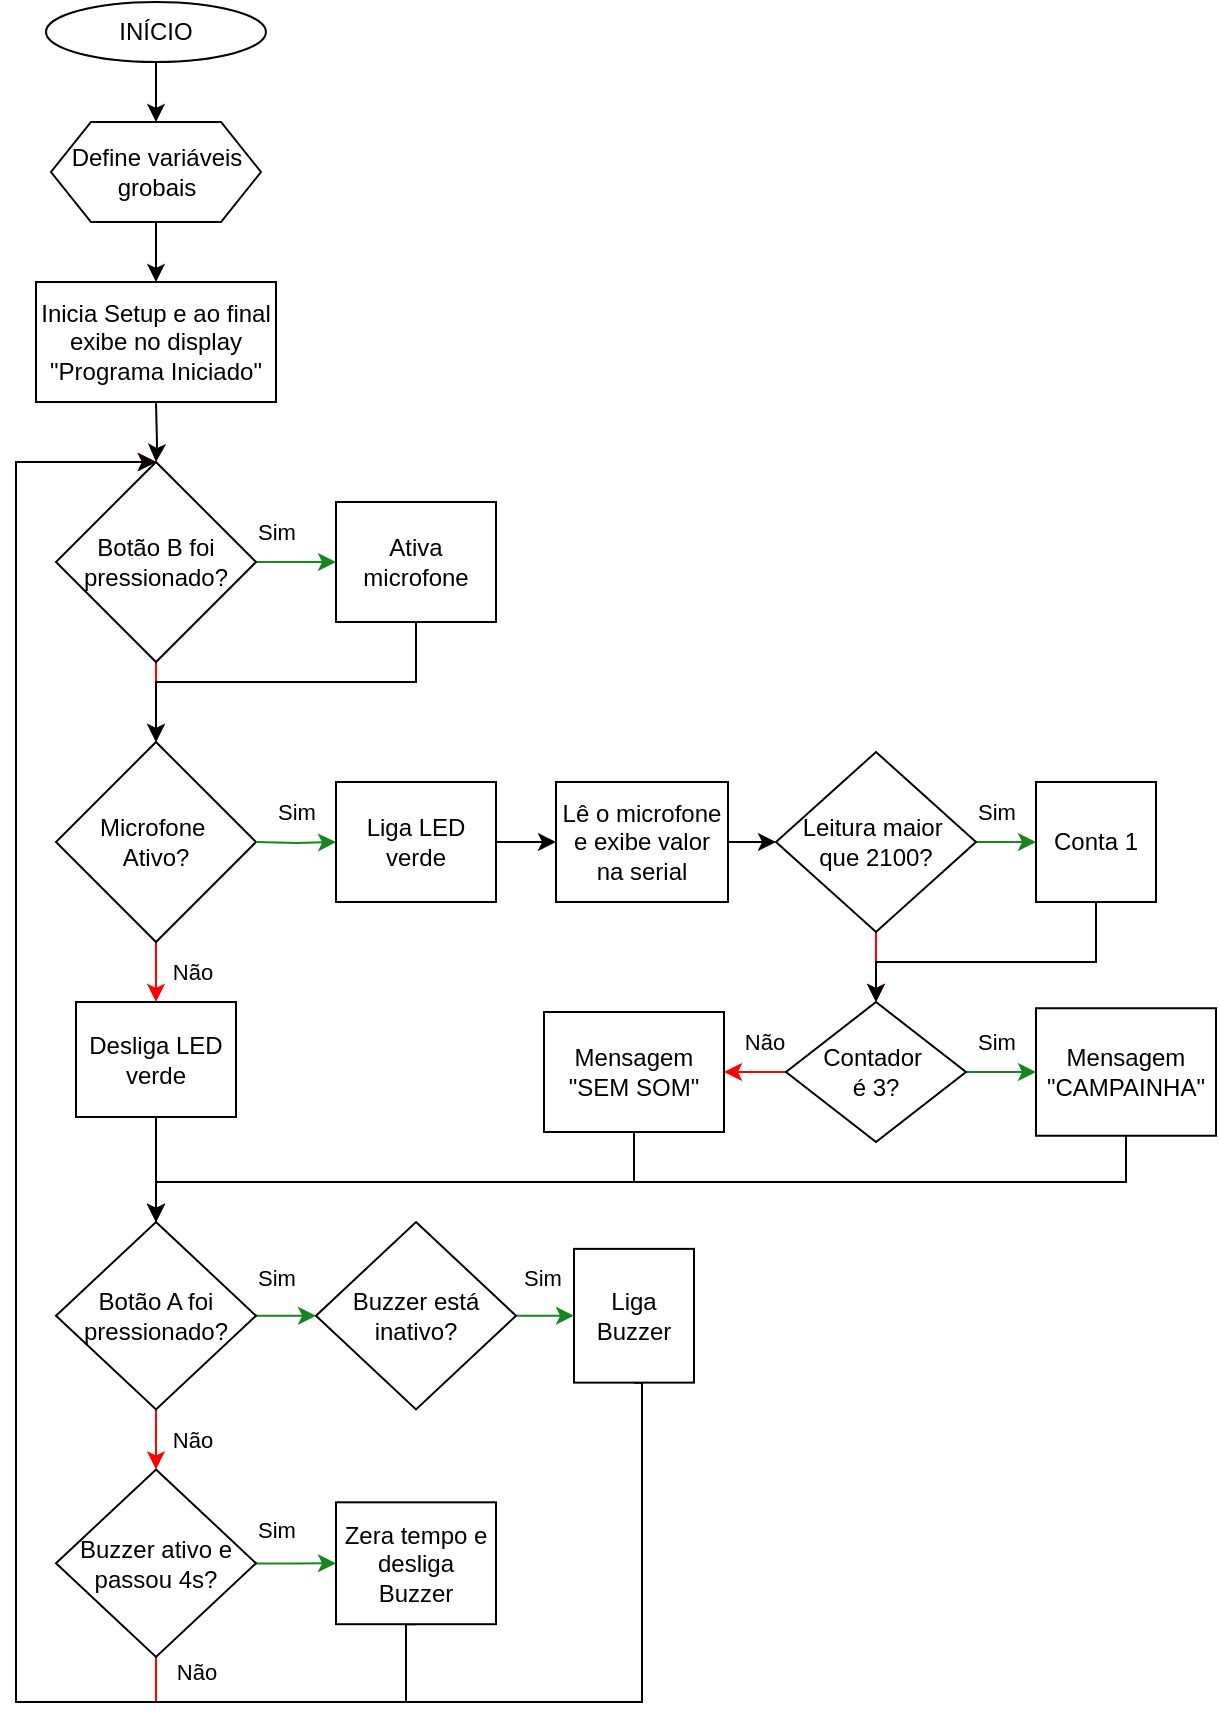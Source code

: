 <mxfile version="26.0.11">
  <diagram name="Página-1" id="T32IySePPp3KdGEvYScM">
    <mxGraphModel dx="928" dy="500" grid="1" gridSize="10" guides="1" tooltips="1" connect="1" arrows="1" fold="1" page="1" pageScale="1" pageWidth="827" pageHeight="1169" math="0" shadow="0">
      <root>
        <mxCell id="0" />
        <mxCell id="1" parent="0" />
        <mxCell id="slElvlwrPj6UMaKqWzpb-5" value="" style="edgeStyle=orthogonalEdgeStyle;rounded=0;orthogonalLoop=1;jettySize=auto;html=1;" edge="1" parent="1" source="slElvlwrPj6UMaKqWzpb-1" target="slElvlwrPj6UMaKqWzpb-4">
          <mxGeometry relative="1" as="geometry" />
        </mxCell>
        <mxCell id="slElvlwrPj6UMaKqWzpb-1" value="INÍCIO" style="ellipse;whiteSpace=wrap;html=1;" vertex="1" parent="1">
          <mxGeometry x="55" y="10" width="110" height="30" as="geometry" />
        </mxCell>
        <mxCell id="slElvlwrPj6UMaKqWzpb-7" value="" style="edgeStyle=orthogonalEdgeStyle;rounded=0;orthogonalLoop=1;jettySize=auto;html=1;" edge="1" parent="1" source="slElvlwrPj6UMaKqWzpb-4" target="slElvlwrPj6UMaKqWzpb-6">
          <mxGeometry relative="1" as="geometry" />
        </mxCell>
        <mxCell id="slElvlwrPj6UMaKqWzpb-4" value="Define variáveis grobais" style="shape=hexagon;perimeter=hexagonPerimeter2;whiteSpace=wrap;html=1;fixedSize=1;" vertex="1" parent="1">
          <mxGeometry x="57.5" y="70" width="105" height="50" as="geometry" />
        </mxCell>
        <mxCell id="slElvlwrPj6UMaKqWzpb-6" value="Inicia Setup&amp;nbsp;&lt;span style=&quot;background-color: transparent; color: light-dark(rgb(0, 0, 0), rgb(255, 255, 255));&quot;&gt;e ao final exibe no display &quot;Programa Iniciado&quot;&lt;/span&gt;" style="whiteSpace=wrap;html=1;" vertex="1" parent="1">
          <mxGeometry x="50" y="150" width="120" height="60" as="geometry" />
        </mxCell>
        <mxCell id="slElvlwrPj6UMaKqWzpb-11" value="" style="edgeStyle=orthogonalEdgeStyle;rounded=0;orthogonalLoop=1;jettySize=auto;html=1;" edge="1" parent="1" target="slElvlwrPj6UMaKqWzpb-10">
          <mxGeometry relative="1" as="geometry">
            <mxPoint x="110" y="210" as="sourcePoint" />
          </mxGeometry>
        </mxCell>
        <mxCell id="slElvlwrPj6UMaKqWzpb-13" value="" style="edgeStyle=orthogonalEdgeStyle;rounded=0;orthogonalLoop=1;jettySize=auto;html=1;strokeColor=#18861F;" edge="1" parent="1" source="slElvlwrPj6UMaKqWzpb-10" target="slElvlwrPj6UMaKqWzpb-12">
          <mxGeometry relative="1" as="geometry" />
        </mxCell>
        <mxCell id="slElvlwrPj6UMaKqWzpb-23" value="" style="edgeStyle=orthogonalEdgeStyle;shape=connector;rounded=0;orthogonalLoop=1;jettySize=auto;html=1;strokeColor=#FF0000;align=center;verticalAlign=middle;fontFamily=Helvetica;fontSize=11;fontColor=default;labelBackgroundColor=default;endArrow=classic;" edge="1" parent="1" source="slElvlwrPj6UMaKqWzpb-10" target="slElvlwrPj6UMaKqWzpb-22">
          <mxGeometry relative="1" as="geometry" />
        </mxCell>
        <mxCell id="slElvlwrPj6UMaKqWzpb-10" value="Botão B foi pressionado?" style="rhombus;whiteSpace=wrap;html=1;" vertex="1" parent="1">
          <mxGeometry x="60" y="240" width="100" height="100" as="geometry" />
        </mxCell>
        <mxCell id="slElvlwrPj6UMaKqWzpb-24" style="edgeStyle=orthogonalEdgeStyle;shape=connector;rounded=0;orthogonalLoop=1;jettySize=auto;html=1;exitX=0.5;exitY=1;exitDx=0;exitDy=0;entryX=0.5;entryY=0;entryDx=0;entryDy=0;strokeColor=default;align=center;verticalAlign=middle;fontFamily=Helvetica;fontSize=11;fontColor=default;labelBackgroundColor=default;endArrow=classic;" edge="1" parent="1" source="slElvlwrPj6UMaKqWzpb-12" target="slElvlwrPj6UMaKqWzpb-22">
          <mxGeometry relative="1" as="geometry" />
        </mxCell>
        <mxCell id="slElvlwrPj6UMaKqWzpb-12" value="Ativa microfone" style="whiteSpace=wrap;html=1;" vertex="1" parent="1">
          <mxGeometry x="200" y="260" width="80" height="60" as="geometry" />
        </mxCell>
        <mxCell id="slElvlwrPj6UMaKqWzpb-14" value="Sim" style="text;html=1;align=center;verticalAlign=middle;resizable=0;points=[];autosize=1;strokeColor=none;fillColor=none;fontFamily=Helvetica;fontSize=11;fontColor=default;labelBackgroundColor=default;" vertex="1" parent="1">
          <mxGeometry x="150" y="260" width="40" height="30" as="geometry" />
        </mxCell>
        <mxCell id="slElvlwrPj6UMaKqWzpb-42" value="" style="edgeStyle=orthogonalEdgeStyle;shape=connector;rounded=0;orthogonalLoop=1;jettySize=auto;html=1;strokeColor=light-dark(#FF0000,#EDEDED);align=center;verticalAlign=middle;fontFamily=Helvetica;fontSize=11;fontColor=default;labelBackgroundColor=default;endArrow=classic;" edge="1" parent="1" source="slElvlwrPj6UMaKqWzpb-22" target="slElvlwrPj6UMaKqWzpb-41">
          <mxGeometry relative="1" as="geometry" />
        </mxCell>
        <mxCell id="slElvlwrPj6UMaKqWzpb-22" value="Microfone&amp;nbsp;&lt;div&gt;Ativo?&lt;/div&gt;" style="rhombus;whiteSpace=wrap;html=1;" vertex="1" parent="1">
          <mxGeometry x="60" y="380" width="100" height="100" as="geometry" />
        </mxCell>
        <mxCell id="slElvlwrPj6UMaKqWzpb-25" value="" style="edgeStyle=orthogonalEdgeStyle;rounded=0;orthogonalLoop=1;jettySize=auto;html=1;fontColor=light-dark(#030c03, #ededed);strokeColor=light-dark(#18861F,#EDEDED);" edge="1" parent="1">
          <mxGeometry relative="1" as="geometry">
            <mxPoint x="160" y="430" as="sourcePoint" />
            <mxPoint x="200" y="430" as="targetPoint" />
          </mxGeometry>
        </mxCell>
        <mxCell id="slElvlwrPj6UMaKqWzpb-26" value="Sim" style="text;html=1;align=center;verticalAlign=middle;resizable=0;points=[];autosize=1;strokeColor=none;fillColor=none;fontFamily=Helvetica;fontSize=11;fontColor=default;labelBackgroundColor=default;" vertex="1" parent="1">
          <mxGeometry x="160" y="400" width="40" height="30" as="geometry" />
        </mxCell>
        <mxCell id="slElvlwrPj6UMaKqWzpb-29" value="" style="edgeStyle=orthogonalEdgeStyle;shape=connector;rounded=0;orthogonalLoop=1;jettySize=auto;html=1;strokeColor=default;align=center;verticalAlign=middle;fontFamily=Helvetica;fontSize=11;fontColor=default;labelBackgroundColor=default;endArrow=classic;" edge="1" parent="1" source="slElvlwrPj6UMaKqWzpb-27" target="slElvlwrPj6UMaKqWzpb-28">
          <mxGeometry relative="1" as="geometry" />
        </mxCell>
        <mxCell id="slElvlwrPj6UMaKqWzpb-27" value="Liga LED verde" style="whiteSpace=wrap;html=1;" vertex="1" parent="1">
          <mxGeometry x="200" y="400" width="80" height="60" as="geometry" />
        </mxCell>
        <mxCell id="slElvlwrPj6UMaKqWzpb-31" value="" style="edgeStyle=orthogonalEdgeStyle;shape=connector;rounded=0;orthogonalLoop=1;jettySize=auto;html=1;strokeColor=default;align=center;verticalAlign=middle;fontFamily=Helvetica;fontSize=11;fontColor=default;labelBackgroundColor=default;endArrow=classic;" edge="1" parent="1" source="slElvlwrPj6UMaKqWzpb-28" target="slElvlwrPj6UMaKqWzpb-30">
          <mxGeometry relative="1" as="geometry" />
        </mxCell>
        <mxCell id="slElvlwrPj6UMaKqWzpb-28" value="Lê o microfone e exibe valor na serial" style="whiteSpace=wrap;html=1;" vertex="1" parent="1">
          <mxGeometry x="310" y="400" width="86" height="60" as="geometry" />
        </mxCell>
        <mxCell id="slElvlwrPj6UMaKqWzpb-33" value="" style="edgeStyle=orthogonalEdgeStyle;shape=connector;rounded=0;orthogonalLoop=1;jettySize=auto;html=1;strokeColor=#18861F;align=center;verticalAlign=middle;fontFamily=Helvetica;fontSize=11;fontColor=default;labelBackgroundColor=default;endArrow=classic;" edge="1" parent="1" source="slElvlwrPj6UMaKqWzpb-30" target="slElvlwrPj6UMaKqWzpb-32">
          <mxGeometry relative="1" as="geometry" />
        </mxCell>
        <mxCell id="slElvlwrPj6UMaKqWzpb-36" value="" style="edgeStyle=orthogonalEdgeStyle;shape=connector;rounded=0;orthogonalLoop=1;jettySize=auto;html=1;strokeColor=#FF0000;align=center;verticalAlign=middle;fontFamily=Helvetica;fontSize=11;fontColor=default;labelBackgroundColor=default;endArrow=classic;" edge="1" parent="1" source="slElvlwrPj6UMaKqWzpb-30" target="slElvlwrPj6UMaKqWzpb-35">
          <mxGeometry relative="1" as="geometry" />
        </mxCell>
        <mxCell id="slElvlwrPj6UMaKqWzpb-30" value="Leitura maior&amp;nbsp;&lt;div&gt;que 2100?&lt;/div&gt;" style="rhombus;whiteSpace=wrap;html=1;" vertex="1" parent="1">
          <mxGeometry x="420" y="385" width="100" height="90" as="geometry" />
        </mxCell>
        <mxCell id="slElvlwrPj6UMaKqWzpb-37" style="edgeStyle=orthogonalEdgeStyle;shape=connector;rounded=0;orthogonalLoop=1;jettySize=auto;html=1;exitX=0.5;exitY=1;exitDx=0;exitDy=0;entryX=0.5;entryY=0;entryDx=0;entryDy=0;strokeColor=default;align=center;verticalAlign=middle;fontFamily=Helvetica;fontSize=11;fontColor=default;labelBackgroundColor=default;endArrow=classic;" edge="1" parent="1" source="slElvlwrPj6UMaKqWzpb-32" target="slElvlwrPj6UMaKqWzpb-35">
          <mxGeometry relative="1" as="geometry">
            <Array as="points">
              <mxPoint x="580" y="490" />
              <mxPoint x="470" y="490" />
            </Array>
          </mxGeometry>
        </mxCell>
        <mxCell id="slElvlwrPj6UMaKqWzpb-32" value="Conta 1" style="whiteSpace=wrap;html=1;" vertex="1" parent="1">
          <mxGeometry x="550" y="400" width="60" height="60" as="geometry" />
        </mxCell>
        <mxCell id="slElvlwrPj6UMaKqWzpb-34" value="Sim" style="text;html=1;align=center;verticalAlign=middle;resizable=0;points=[];autosize=1;strokeColor=none;fillColor=none;fontFamily=Helvetica;fontSize=11;fontColor=default;labelBackgroundColor=default;" vertex="1" parent="1">
          <mxGeometry x="510" y="400" width="40" height="30" as="geometry" />
        </mxCell>
        <mxCell id="slElvlwrPj6UMaKqWzpb-39" value="" style="edgeStyle=orthogonalEdgeStyle;shape=connector;rounded=0;orthogonalLoop=1;jettySize=auto;html=1;strokeColor=#18861F;align=center;verticalAlign=middle;fontFamily=Helvetica;fontSize=11;fontColor=default;labelBackgroundColor=default;endArrow=classic;" edge="1" parent="1" source="slElvlwrPj6UMaKqWzpb-35" target="slElvlwrPj6UMaKqWzpb-38">
          <mxGeometry relative="1" as="geometry" />
        </mxCell>
        <mxCell id="slElvlwrPj6UMaKqWzpb-47" value="" style="edgeStyle=orthogonalEdgeStyle;shape=connector;rounded=0;orthogonalLoop=1;jettySize=auto;html=1;strokeColor=#FF0000;align=center;verticalAlign=middle;fontFamily=Helvetica;fontSize=11;fontColor=default;labelBackgroundColor=default;endArrow=classic;" edge="1" parent="1" source="slElvlwrPj6UMaKqWzpb-35" target="slElvlwrPj6UMaKqWzpb-46">
          <mxGeometry relative="1" as="geometry" />
        </mxCell>
        <mxCell id="slElvlwrPj6UMaKqWzpb-35" value="Contador&amp;nbsp;&lt;div&gt;é 3?&lt;/div&gt;" style="rhombus;whiteSpace=wrap;html=1;" vertex="1" parent="1">
          <mxGeometry x="425" y="510" width="90" height="70" as="geometry" />
        </mxCell>
        <mxCell id="slElvlwrPj6UMaKqWzpb-53" style="edgeStyle=orthogonalEdgeStyle;shape=connector;rounded=0;orthogonalLoop=1;jettySize=auto;html=1;exitX=0.5;exitY=1;exitDx=0;exitDy=0;entryX=0.5;entryY=0;entryDx=0;entryDy=0;strokeColor=default;align=center;verticalAlign=middle;fontFamily=Helvetica;fontSize=11;fontColor=default;labelBackgroundColor=default;endArrow=classic;" edge="1" parent="1" source="slElvlwrPj6UMaKqWzpb-38" target="slElvlwrPj6UMaKqWzpb-50">
          <mxGeometry relative="1" as="geometry">
            <Array as="points">
              <mxPoint x="595" y="600" />
              <mxPoint x="110" y="600" />
            </Array>
          </mxGeometry>
        </mxCell>
        <mxCell id="slElvlwrPj6UMaKqWzpb-38" value="Mensagem&lt;div&gt;&lt;span style=&quot;background-color: transparent; color: light-dark(rgb(0, 0, 0), rgb(255, 255, 255));&quot;&gt;&quot;CAMPAINHA&quot;&lt;/span&gt;&lt;/div&gt;" style="whiteSpace=wrap;html=1;" vertex="1" parent="1">
          <mxGeometry x="550" y="513.12" width="90" height="63.75" as="geometry" />
        </mxCell>
        <mxCell id="slElvlwrPj6UMaKqWzpb-40" value="Sim" style="text;html=1;align=center;verticalAlign=middle;resizable=0;points=[];autosize=1;strokeColor=none;fillColor=none;fontFamily=Helvetica;fontSize=11;fontColor=default;labelBackgroundColor=default;" vertex="1" parent="1">
          <mxGeometry x="510" y="515" width="40" height="30" as="geometry" />
        </mxCell>
        <mxCell id="slElvlwrPj6UMaKqWzpb-51" value="" style="edgeStyle=orthogonalEdgeStyle;shape=connector;rounded=0;orthogonalLoop=1;jettySize=auto;html=1;strokeColor=default;align=center;verticalAlign=middle;fontFamily=Helvetica;fontSize=11;fontColor=default;labelBackgroundColor=default;endArrow=classic;" edge="1" parent="1" source="slElvlwrPj6UMaKqWzpb-41" target="slElvlwrPj6UMaKqWzpb-50">
          <mxGeometry relative="1" as="geometry" />
        </mxCell>
        <mxCell id="slElvlwrPj6UMaKqWzpb-41" value="Desliga LED verde" style="whiteSpace=wrap;html=1;" vertex="1" parent="1">
          <mxGeometry x="70" y="510" width="80" height="57.5" as="geometry" />
        </mxCell>
        <mxCell id="slElvlwrPj6UMaKqWzpb-43" value="Não" style="text;html=1;align=center;verticalAlign=middle;resizable=0;points=[];autosize=1;strokeColor=none;fillColor=none;fontFamily=Helvetica;fontSize=11;fontColor=default;labelBackgroundColor=default;" vertex="1" parent="1">
          <mxGeometry x="108" y="480" width="40" height="30" as="geometry" />
        </mxCell>
        <mxCell id="slElvlwrPj6UMaKqWzpb-55" style="edgeStyle=orthogonalEdgeStyle;shape=connector;rounded=0;orthogonalLoop=1;jettySize=auto;html=1;exitX=0.5;exitY=1;exitDx=0;exitDy=0;entryX=0.5;entryY=0;entryDx=0;entryDy=0;strokeColor=default;align=center;verticalAlign=middle;fontFamily=Helvetica;fontSize=11;fontColor=default;labelBackgroundColor=default;endArrow=classic;" edge="1" parent="1" source="slElvlwrPj6UMaKqWzpb-46" target="slElvlwrPj6UMaKqWzpb-50">
          <mxGeometry relative="1" as="geometry">
            <Array as="points">
              <mxPoint x="349" y="600" />
              <mxPoint x="110" y="600" />
            </Array>
          </mxGeometry>
        </mxCell>
        <mxCell id="slElvlwrPj6UMaKqWzpb-46" value="Mensagem&lt;div&gt;&lt;span style=&quot;background-color: transparent; color: light-dark(rgb(0, 0, 0), rgb(255, 255, 255));&quot;&gt;&quot;SEM SOM&quot;&lt;/span&gt;&lt;/div&gt;" style="whiteSpace=wrap;html=1;" vertex="1" parent="1">
          <mxGeometry x="304" y="515" width="90" height="60" as="geometry" />
        </mxCell>
        <mxCell id="slElvlwrPj6UMaKqWzpb-48" value="Não" style="text;html=1;align=center;verticalAlign=middle;resizable=0;points=[];autosize=1;strokeColor=none;fillColor=none;fontFamily=Helvetica;fontSize=11;fontColor=default;labelBackgroundColor=default;" vertex="1" parent="1">
          <mxGeometry x="394" y="515" width="40" height="30" as="geometry" />
        </mxCell>
        <mxCell id="slElvlwrPj6UMaKqWzpb-59" value="" style="edgeStyle=orthogonalEdgeStyle;shape=connector;rounded=0;orthogonalLoop=1;jettySize=auto;html=1;strokeColor=#18861F;align=center;verticalAlign=middle;fontFamily=Helvetica;fontSize=11;fontColor=default;labelBackgroundColor=default;endArrow=classic;" edge="1" parent="1" source="slElvlwrPj6UMaKqWzpb-50" target="slElvlwrPj6UMaKqWzpb-58">
          <mxGeometry relative="1" as="geometry" />
        </mxCell>
        <mxCell id="slElvlwrPj6UMaKqWzpb-65" value="" style="edgeStyle=orthogonalEdgeStyle;shape=connector;rounded=0;orthogonalLoop=1;jettySize=auto;html=1;strokeColor=#FF0000;align=center;verticalAlign=middle;fontFamily=Helvetica;fontSize=11;fontColor=default;labelBackgroundColor=default;endArrow=classic;" edge="1" parent="1" source="slElvlwrPj6UMaKqWzpb-50" target="slElvlwrPj6UMaKqWzpb-64">
          <mxGeometry relative="1" as="geometry" />
        </mxCell>
        <mxCell id="slElvlwrPj6UMaKqWzpb-50" value="Botão A foi pressionado?" style="rhombus;whiteSpace=wrap;html=1;" vertex="1" parent="1">
          <mxGeometry x="60" y="620" width="100" height="93.75" as="geometry" />
        </mxCell>
        <mxCell id="slElvlwrPj6UMaKqWzpb-61" value="" style="edgeStyle=orthogonalEdgeStyle;shape=connector;rounded=0;orthogonalLoop=1;jettySize=auto;html=1;strokeColor=#18861F;align=center;verticalAlign=middle;fontFamily=Helvetica;fontSize=11;fontColor=default;labelBackgroundColor=default;endArrow=classic;" edge="1" parent="1" source="slElvlwrPj6UMaKqWzpb-58" target="slElvlwrPj6UMaKqWzpb-60">
          <mxGeometry relative="1" as="geometry" />
        </mxCell>
        <mxCell id="slElvlwrPj6UMaKqWzpb-58" value="Buzzer está inativo?" style="rhombus;whiteSpace=wrap;html=1;" vertex="1" parent="1">
          <mxGeometry x="190" y="620" width="100" height="93.75" as="geometry" />
        </mxCell>
        <mxCell id="slElvlwrPj6UMaKqWzpb-75" style="edgeStyle=orthogonalEdgeStyle;shape=connector;rounded=0;orthogonalLoop=1;jettySize=auto;html=1;exitX=0.5;exitY=1;exitDx=0;exitDy=0;entryX=0.5;entryY=0;entryDx=0;entryDy=0;strokeColor=default;align=center;verticalAlign=middle;fontFamily=Helvetica;fontSize=11;fontColor=default;labelBackgroundColor=default;endArrow=classic;" edge="1" parent="1" source="slElvlwrPj6UMaKqWzpb-60" target="slElvlwrPj6UMaKqWzpb-10">
          <mxGeometry relative="1" as="geometry">
            <Array as="points">
              <mxPoint x="353" y="860" />
              <mxPoint x="40" y="860" />
              <mxPoint x="40" y="240" />
            </Array>
          </mxGeometry>
        </mxCell>
        <mxCell id="slElvlwrPj6UMaKqWzpb-60" value="Liga Buzzer" style="whiteSpace=wrap;html=1;" vertex="1" parent="1">
          <mxGeometry x="319" y="633.44" width="60" height="66.88" as="geometry" />
        </mxCell>
        <mxCell id="slElvlwrPj6UMaKqWzpb-62" value="Sim" style="text;html=1;align=center;verticalAlign=middle;resizable=0;points=[];autosize=1;strokeColor=none;fillColor=none;fontFamily=Helvetica;fontSize=11;fontColor=default;labelBackgroundColor=default;" vertex="1" parent="1">
          <mxGeometry x="283" y="633.43" width="40" height="30" as="geometry" />
        </mxCell>
        <mxCell id="slElvlwrPj6UMaKqWzpb-63" value="Sim" style="text;html=1;align=center;verticalAlign=middle;resizable=0;points=[];autosize=1;strokeColor=none;fillColor=none;fontFamily=Helvetica;fontSize=11;fontColor=default;labelBackgroundColor=default;" vertex="1" parent="1">
          <mxGeometry x="150" y="633.43" width="40" height="30" as="geometry" />
        </mxCell>
        <mxCell id="slElvlwrPj6UMaKqWzpb-68" value="" style="edgeStyle=orthogonalEdgeStyle;shape=connector;rounded=0;orthogonalLoop=1;jettySize=auto;html=1;strokeColor=#18861F;align=center;verticalAlign=middle;fontFamily=Helvetica;fontSize=11;fontColor=default;labelBackgroundColor=default;endArrow=classic;" edge="1" parent="1" source="slElvlwrPj6UMaKqWzpb-64" target="slElvlwrPj6UMaKqWzpb-67">
          <mxGeometry relative="1" as="geometry" />
        </mxCell>
        <mxCell id="slElvlwrPj6UMaKqWzpb-73" style="edgeStyle=orthogonalEdgeStyle;shape=connector;rounded=0;orthogonalLoop=1;jettySize=auto;html=1;exitX=0.5;exitY=1;exitDx=0;exitDy=0;entryX=0.5;entryY=0;entryDx=0;entryDy=0;strokeColor=#FF0000;align=center;verticalAlign=middle;fontFamily=Helvetica;fontSize=11;fontColor=default;labelBackgroundColor=default;endArrow=classic;" edge="1" parent="1" source="slElvlwrPj6UMaKqWzpb-64" target="slElvlwrPj6UMaKqWzpb-10">
          <mxGeometry relative="1" as="geometry">
            <Array as="points">
              <mxPoint x="110" y="860" />
              <mxPoint x="40" y="860" />
              <mxPoint x="40" y="240" />
            </Array>
          </mxGeometry>
        </mxCell>
        <mxCell id="slElvlwrPj6UMaKqWzpb-64" value="Buzzer ativo e passou 4s?" style="rhombus;whiteSpace=wrap;html=1;" vertex="1" parent="1">
          <mxGeometry x="60" y="743.75" width="100" height="93.75" as="geometry" />
        </mxCell>
        <mxCell id="slElvlwrPj6UMaKqWzpb-66" value="Não" style="text;html=1;align=center;verticalAlign=middle;resizable=0;points=[];autosize=1;strokeColor=none;fillColor=none;fontFamily=Helvetica;fontSize=11;fontColor=default;labelBackgroundColor=default;" vertex="1" parent="1">
          <mxGeometry x="108" y="713.75" width="40" height="30" as="geometry" />
        </mxCell>
        <mxCell id="slElvlwrPj6UMaKqWzpb-74" style="edgeStyle=orthogonalEdgeStyle;shape=connector;rounded=0;orthogonalLoop=1;jettySize=auto;html=1;exitX=0.5;exitY=1;exitDx=0;exitDy=0;strokeColor=default;align=center;verticalAlign=middle;fontFamily=Helvetica;fontSize=11;fontColor=default;labelBackgroundColor=default;endArrow=classic;" edge="1" parent="1" source="slElvlwrPj6UMaKqWzpb-67">
          <mxGeometry relative="1" as="geometry">
            <mxPoint x="110" y="240" as="targetPoint" />
            <Array as="points">
              <mxPoint x="235" y="860" />
              <mxPoint x="40" y="860" />
              <mxPoint x="40" y="240" />
            </Array>
          </mxGeometry>
        </mxCell>
        <mxCell id="slElvlwrPj6UMaKqWzpb-67" value="Zera tempo e desliga Buzzer" style="whiteSpace=wrap;html=1;" vertex="1" parent="1">
          <mxGeometry x="200" y="760.16" width="80" height="60.94" as="geometry" />
        </mxCell>
        <mxCell id="slElvlwrPj6UMaKqWzpb-69" value="Sim" style="text;html=1;align=center;verticalAlign=middle;resizable=0;points=[];autosize=1;strokeColor=none;fillColor=none;fontFamily=Helvetica;fontSize=11;fontColor=default;labelBackgroundColor=default;" vertex="1" parent="1">
          <mxGeometry x="150" y="759.06" width="40" height="30" as="geometry" />
        </mxCell>
        <mxCell id="slElvlwrPj6UMaKqWzpb-76" value="Não" style="text;html=1;align=center;verticalAlign=middle;resizable=0;points=[];autosize=1;strokeColor=none;fillColor=none;fontFamily=Helvetica;fontSize=11;fontColor=default;labelBackgroundColor=default;" vertex="1" parent="1">
          <mxGeometry x="110" y="830" width="40" height="30" as="geometry" />
        </mxCell>
      </root>
    </mxGraphModel>
  </diagram>
</mxfile>

